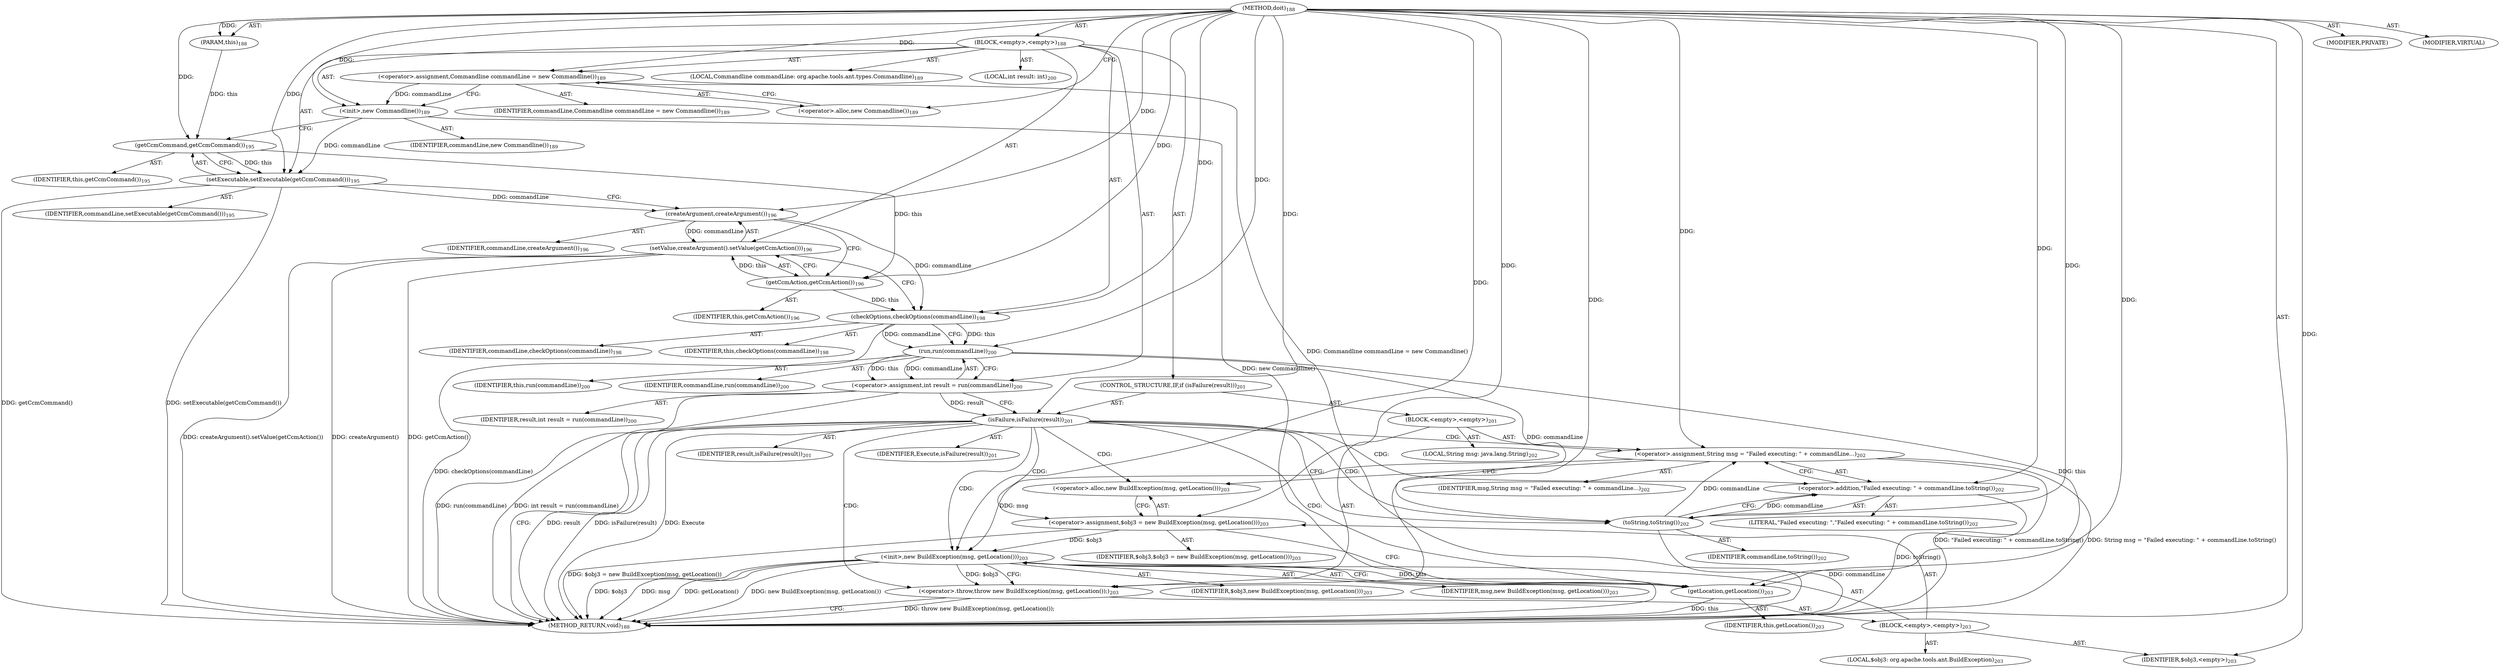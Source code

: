 digraph "doit" {  
"111669149705" [label = <(METHOD,doit)<SUB>188</SUB>> ]
"115964116996" [label = <(PARAM,this)<SUB>188</SUB>> ]
"25769803794" [label = <(BLOCK,&lt;empty&gt;,&lt;empty&gt;)<SUB>188</SUB>> ]
"94489280522" [label = <(LOCAL,Commandline commandLine: org.apache.tools.ant.types.Commandline)<SUB>189</SUB>> ]
"30064771160" [label = <(&lt;operator&gt;.assignment,Commandline commandLine = new Commandline())<SUB>189</SUB>> ]
"68719476811" [label = <(IDENTIFIER,commandLine,Commandline commandLine = new Commandline())<SUB>189</SUB>> ]
"30064771161" [label = <(&lt;operator&gt;.alloc,new Commandline())<SUB>189</SUB>> ]
"30064771162" [label = <(&lt;init&gt;,new Commandline())<SUB>189</SUB>> ]
"68719476812" [label = <(IDENTIFIER,commandLine,new Commandline())<SUB>189</SUB>> ]
"30064771163" [label = <(setExecutable,setExecutable(getCcmCommand()))<SUB>195</SUB>> ]
"68719476813" [label = <(IDENTIFIER,commandLine,setExecutable(getCcmCommand()))<SUB>195</SUB>> ]
"30064771164" [label = <(getCcmCommand,getCcmCommand())<SUB>195</SUB>> ]
"68719476746" [label = <(IDENTIFIER,this,getCcmCommand())<SUB>195</SUB>> ]
"30064771165" [label = <(setValue,createArgument().setValue(getCcmAction()))<SUB>196</SUB>> ]
"30064771166" [label = <(createArgument,createArgument())<SUB>196</SUB>> ]
"68719476814" [label = <(IDENTIFIER,commandLine,createArgument())<SUB>196</SUB>> ]
"30064771167" [label = <(getCcmAction,getCcmAction())<SUB>196</SUB>> ]
"68719476747" [label = <(IDENTIFIER,this,getCcmAction())<SUB>196</SUB>> ]
"30064771168" [label = <(checkOptions,checkOptions(commandLine))<SUB>198</SUB>> ]
"68719476748" [label = <(IDENTIFIER,this,checkOptions(commandLine))<SUB>198</SUB>> ]
"68719476815" [label = <(IDENTIFIER,commandLine,checkOptions(commandLine))<SUB>198</SUB>> ]
"94489280523" [label = <(LOCAL,int result: int)<SUB>200</SUB>> ]
"30064771169" [label = <(&lt;operator&gt;.assignment,int result = run(commandLine))<SUB>200</SUB>> ]
"68719476816" [label = <(IDENTIFIER,result,int result = run(commandLine))<SUB>200</SUB>> ]
"30064771170" [label = <(run,run(commandLine))<SUB>200</SUB>> ]
"68719476749" [label = <(IDENTIFIER,this,run(commandLine))<SUB>200</SUB>> ]
"68719476817" [label = <(IDENTIFIER,commandLine,run(commandLine))<SUB>200</SUB>> ]
"47244640262" [label = <(CONTROL_STRUCTURE,IF,if (isFailure(result)))<SUB>201</SUB>> ]
"30064771171" [label = <(isFailure,isFailure(result))<SUB>201</SUB>> ]
"68719476818" [label = <(IDENTIFIER,Execute,isFailure(result))<SUB>201</SUB>> ]
"68719476819" [label = <(IDENTIFIER,result,isFailure(result))<SUB>201</SUB>> ]
"25769803795" [label = <(BLOCK,&lt;empty&gt;,&lt;empty&gt;)<SUB>201</SUB>> ]
"94489280524" [label = <(LOCAL,String msg: java.lang.String)<SUB>202</SUB>> ]
"30064771172" [label = <(&lt;operator&gt;.assignment,String msg = &quot;Failed executing: &quot; + commandLine...)<SUB>202</SUB>> ]
"68719476820" [label = <(IDENTIFIER,msg,String msg = &quot;Failed executing: &quot; + commandLine...)<SUB>202</SUB>> ]
"30064771173" [label = <(&lt;operator&gt;.addition,&quot;Failed executing: &quot; + commandLine.toString())<SUB>202</SUB>> ]
"90194313231" [label = <(LITERAL,&quot;Failed executing: &quot;,&quot;Failed executing: &quot; + commandLine.toString())<SUB>202</SUB>> ]
"30064771174" [label = <(toString,toString())<SUB>202</SUB>> ]
"68719476821" [label = <(IDENTIFIER,commandLine,toString())<SUB>202</SUB>> ]
"30064771175" [label = <(&lt;operator&gt;.throw,throw new BuildException(msg, getLocation());)<SUB>203</SUB>> ]
"25769803796" [label = <(BLOCK,&lt;empty&gt;,&lt;empty&gt;)<SUB>203</SUB>> ]
"94489280525" [label = <(LOCAL,$obj3: org.apache.tools.ant.BuildException)<SUB>203</SUB>> ]
"30064771176" [label = <(&lt;operator&gt;.assignment,$obj3 = new BuildException(msg, getLocation()))<SUB>203</SUB>> ]
"68719476822" [label = <(IDENTIFIER,$obj3,$obj3 = new BuildException(msg, getLocation()))<SUB>203</SUB>> ]
"30064771177" [label = <(&lt;operator&gt;.alloc,new BuildException(msg, getLocation()))<SUB>203</SUB>> ]
"30064771178" [label = <(&lt;init&gt;,new BuildException(msg, getLocation()))<SUB>203</SUB>> ]
"68719476823" [label = <(IDENTIFIER,$obj3,new BuildException(msg, getLocation()))<SUB>203</SUB>> ]
"68719476824" [label = <(IDENTIFIER,msg,new BuildException(msg, getLocation()))<SUB>203</SUB>> ]
"30064771179" [label = <(getLocation,getLocation())<SUB>203</SUB>> ]
"68719476750" [label = <(IDENTIFIER,this,getLocation())<SUB>203</SUB>> ]
"68719476825" [label = <(IDENTIFIER,$obj3,&lt;empty&gt;)<SUB>203</SUB>> ]
"133143986198" [label = <(MODIFIER,PRIVATE)> ]
"133143986199" [label = <(MODIFIER,VIRTUAL)> ]
"128849018889" [label = <(METHOD_RETURN,void)<SUB>188</SUB>> ]
  "111669149705" -> "115964116996"  [ label = "AST: "] 
  "111669149705" -> "25769803794"  [ label = "AST: "] 
  "111669149705" -> "133143986198"  [ label = "AST: "] 
  "111669149705" -> "133143986199"  [ label = "AST: "] 
  "111669149705" -> "128849018889"  [ label = "AST: "] 
  "25769803794" -> "94489280522"  [ label = "AST: "] 
  "25769803794" -> "30064771160"  [ label = "AST: "] 
  "25769803794" -> "30064771162"  [ label = "AST: "] 
  "25769803794" -> "30064771163"  [ label = "AST: "] 
  "25769803794" -> "30064771165"  [ label = "AST: "] 
  "25769803794" -> "30064771168"  [ label = "AST: "] 
  "25769803794" -> "94489280523"  [ label = "AST: "] 
  "25769803794" -> "30064771169"  [ label = "AST: "] 
  "25769803794" -> "47244640262"  [ label = "AST: "] 
  "30064771160" -> "68719476811"  [ label = "AST: "] 
  "30064771160" -> "30064771161"  [ label = "AST: "] 
  "30064771162" -> "68719476812"  [ label = "AST: "] 
  "30064771163" -> "68719476813"  [ label = "AST: "] 
  "30064771163" -> "30064771164"  [ label = "AST: "] 
  "30064771164" -> "68719476746"  [ label = "AST: "] 
  "30064771165" -> "30064771166"  [ label = "AST: "] 
  "30064771165" -> "30064771167"  [ label = "AST: "] 
  "30064771166" -> "68719476814"  [ label = "AST: "] 
  "30064771167" -> "68719476747"  [ label = "AST: "] 
  "30064771168" -> "68719476748"  [ label = "AST: "] 
  "30064771168" -> "68719476815"  [ label = "AST: "] 
  "30064771169" -> "68719476816"  [ label = "AST: "] 
  "30064771169" -> "30064771170"  [ label = "AST: "] 
  "30064771170" -> "68719476749"  [ label = "AST: "] 
  "30064771170" -> "68719476817"  [ label = "AST: "] 
  "47244640262" -> "30064771171"  [ label = "AST: "] 
  "47244640262" -> "25769803795"  [ label = "AST: "] 
  "30064771171" -> "68719476818"  [ label = "AST: "] 
  "30064771171" -> "68719476819"  [ label = "AST: "] 
  "25769803795" -> "94489280524"  [ label = "AST: "] 
  "25769803795" -> "30064771172"  [ label = "AST: "] 
  "25769803795" -> "30064771175"  [ label = "AST: "] 
  "30064771172" -> "68719476820"  [ label = "AST: "] 
  "30064771172" -> "30064771173"  [ label = "AST: "] 
  "30064771173" -> "90194313231"  [ label = "AST: "] 
  "30064771173" -> "30064771174"  [ label = "AST: "] 
  "30064771174" -> "68719476821"  [ label = "AST: "] 
  "30064771175" -> "25769803796"  [ label = "AST: "] 
  "25769803796" -> "94489280525"  [ label = "AST: "] 
  "25769803796" -> "30064771176"  [ label = "AST: "] 
  "25769803796" -> "30064771178"  [ label = "AST: "] 
  "25769803796" -> "68719476825"  [ label = "AST: "] 
  "30064771176" -> "68719476822"  [ label = "AST: "] 
  "30064771176" -> "30064771177"  [ label = "AST: "] 
  "30064771178" -> "68719476823"  [ label = "AST: "] 
  "30064771178" -> "68719476824"  [ label = "AST: "] 
  "30064771178" -> "30064771179"  [ label = "AST: "] 
  "30064771179" -> "68719476750"  [ label = "AST: "] 
  "30064771160" -> "30064771162"  [ label = "CFG: "] 
  "30064771162" -> "30064771164"  [ label = "CFG: "] 
  "30064771163" -> "30064771166"  [ label = "CFG: "] 
  "30064771165" -> "30064771168"  [ label = "CFG: "] 
  "30064771168" -> "30064771170"  [ label = "CFG: "] 
  "30064771169" -> "30064771171"  [ label = "CFG: "] 
  "30064771161" -> "30064771160"  [ label = "CFG: "] 
  "30064771164" -> "30064771163"  [ label = "CFG: "] 
  "30064771166" -> "30064771167"  [ label = "CFG: "] 
  "30064771167" -> "30064771165"  [ label = "CFG: "] 
  "30064771170" -> "30064771169"  [ label = "CFG: "] 
  "30064771171" -> "128849018889"  [ label = "CFG: "] 
  "30064771171" -> "30064771174"  [ label = "CFG: "] 
  "30064771172" -> "30064771177"  [ label = "CFG: "] 
  "30064771175" -> "128849018889"  [ label = "CFG: "] 
  "30064771173" -> "30064771172"  [ label = "CFG: "] 
  "30064771174" -> "30064771173"  [ label = "CFG: "] 
  "30064771176" -> "30064771179"  [ label = "CFG: "] 
  "30064771178" -> "30064771175"  [ label = "CFG: "] 
  "30064771177" -> "30064771176"  [ label = "CFG: "] 
  "30064771179" -> "30064771178"  [ label = "CFG: "] 
  "111669149705" -> "30064771161"  [ label = "CFG: "] 
  "30064771160" -> "128849018889"  [ label = "DDG: Commandline commandLine = new Commandline()"] 
  "30064771162" -> "128849018889"  [ label = "DDG: new Commandline()"] 
  "30064771163" -> "128849018889"  [ label = "DDG: getCcmCommand()"] 
  "30064771163" -> "128849018889"  [ label = "DDG: setExecutable(getCcmCommand())"] 
  "30064771165" -> "128849018889"  [ label = "DDG: createArgument()"] 
  "30064771165" -> "128849018889"  [ label = "DDG: getCcmAction()"] 
  "30064771165" -> "128849018889"  [ label = "DDG: createArgument().setValue(getCcmAction())"] 
  "30064771168" -> "128849018889"  [ label = "DDG: checkOptions(commandLine)"] 
  "30064771169" -> "128849018889"  [ label = "DDG: run(commandLine)"] 
  "30064771169" -> "128849018889"  [ label = "DDG: int result = run(commandLine)"] 
  "30064771171" -> "128849018889"  [ label = "DDG: result"] 
  "30064771171" -> "128849018889"  [ label = "DDG: isFailure(result)"] 
  "30064771174" -> "128849018889"  [ label = "DDG: commandLine"] 
  "30064771173" -> "128849018889"  [ label = "DDG: toString()"] 
  "30064771172" -> "128849018889"  [ label = "DDG: &quot;Failed executing: &quot; + commandLine.toString()"] 
  "30064771172" -> "128849018889"  [ label = "DDG: String msg = &quot;Failed executing: &quot; + commandLine.toString()"] 
  "30064771176" -> "128849018889"  [ label = "DDG: $obj3 = new BuildException(msg, getLocation())"] 
  "30064771178" -> "128849018889"  [ label = "DDG: $obj3"] 
  "30064771178" -> "128849018889"  [ label = "DDG: msg"] 
  "30064771179" -> "128849018889"  [ label = "DDG: this"] 
  "30064771178" -> "128849018889"  [ label = "DDG: getLocation()"] 
  "30064771178" -> "128849018889"  [ label = "DDG: new BuildException(msg, getLocation())"] 
  "30064771175" -> "128849018889"  [ label = "DDG: throw new BuildException(msg, getLocation());"] 
  "30064771171" -> "128849018889"  [ label = "DDG: Execute"] 
  "111669149705" -> "115964116996"  [ label = "DDG: "] 
  "111669149705" -> "30064771160"  [ label = "DDG: "] 
  "30064771170" -> "30064771169"  [ label = "DDG: this"] 
  "30064771170" -> "30064771169"  [ label = "DDG: commandLine"] 
  "30064771160" -> "30064771162"  [ label = "DDG: commandLine"] 
  "111669149705" -> "30064771162"  [ label = "DDG: "] 
  "30064771162" -> "30064771163"  [ label = "DDG: commandLine"] 
  "111669149705" -> "30064771163"  [ label = "DDG: "] 
  "30064771164" -> "30064771163"  [ label = "DDG: this"] 
  "30064771166" -> "30064771165"  [ label = "DDG: commandLine"] 
  "30064771167" -> "30064771165"  [ label = "DDG: this"] 
  "30064771167" -> "30064771168"  [ label = "DDG: this"] 
  "111669149705" -> "30064771168"  [ label = "DDG: "] 
  "30064771166" -> "30064771168"  [ label = "DDG: commandLine"] 
  "115964116996" -> "30064771164"  [ label = "DDG: this"] 
  "111669149705" -> "30064771164"  [ label = "DDG: "] 
  "30064771163" -> "30064771166"  [ label = "DDG: commandLine"] 
  "111669149705" -> "30064771166"  [ label = "DDG: "] 
  "30064771164" -> "30064771167"  [ label = "DDG: this"] 
  "111669149705" -> "30064771167"  [ label = "DDG: "] 
  "30064771168" -> "30064771170"  [ label = "DDG: this"] 
  "111669149705" -> "30064771170"  [ label = "DDG: "] 
  "30064771168" -> "30064771170"  [ label = "DDG: commandLine"] 
  "111669149705" -> "30064771171"  [ label = "DDG: "] 
  "30064771169" -> "30064771171"  [ label = "DDG: result"] 
  "111669149705" -> "30064771172"  [ label = "DDG: "] 
  "30064771174" -> "30064771172"  [ label = "DDG: commandLine"] 
  "30064771178" -> "30064771175"  [ label = "DDG: $obj3"] 
  "111669149705" -> "30064771175"  [ label = "DDG: "] 
  "111669149705" -> "30064771173"  [ label = "DDG: "] 
  "30064771174" -> "30064771173"  [ label = "DDG: commandLine"] 
  "111669149705" -> "30064771176"  [ label = "DDG: "] 
  "111669149705" -> "68719476825"  [ label = "DDG: "] 
  "30064771170" -> "30064771174"  [ label = "DDG: commandLine"] 
  "111669149705" -> "30064771174"  [ label = "DDG: "] 
  "30064771176" -> "30064771178"  [ label = "DDG: $obj3"] 
  "111669149705" -> "30064771178"  [ label = "DDG: "] 
  "30064771172" -> "30064771178"  [ label = "DDG: msg"] 
  "30064771179" -> "30064771178"  [ label = "DDG: this"] 
  "30064771170" -> "30064771179"  [ label = "DDG: this"] 
  "111669149705" -> "30064771179"  [ label = "DDG: "] 
  "30064771171" -> "30064771177"  [ label = "CDG: "] 
  "30064771171" -> "30064771176"  [ label = "CDG: "] 
  "30064771171" -> "30064771179"  [ label = "CDG: "] 
  "30064771171" -> "30064771178"  [ label = "CDG: "] 
  "30064771171" -> "30064771173"  [ label = "CDG: "] 
  "30064771171" -> "30064771172"  [ label = "CDG: "] 
  "30064771171" -> "30064771175"  [ label = "CDG: "] 
  "30064771171" -> "30064771174"  [ label = "CDG: "] 
}
